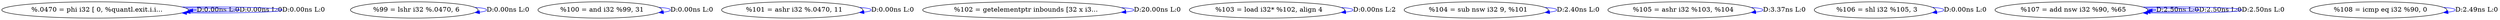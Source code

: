 digraph {
Node0x55e6214afd00[label="  %.0470 = phi i32 [ 0, %quantl.exit.i.i..."];
Node0x55e6214afd00 -> Node0x55e6214afd00[label="D:0.00ns L:0",color=blue];
Node0x55e6214afd00 -> Node0x55e6214afd00[label="D:0.00ns L:0",color=blue];
Node0x55e6214afd00 -> Node0x55e6214afd00[label="D:0.00ns L:0",color=blue];
Node0x55e6214afde0[label="  %99 = lshr i32 %.0470, 6"];
Node0x55e6214afde0 -> Node0x55e6214afde0[label="D:0.00ns L:0",color=blue];
Node0x55e6214afec0[label="  %100 = and i32 %99, 31"];
Node0x55e6214afec0 -> Node0x55e6214afec0[label="D:0.00ns L:0",color=blue];
Node0x55e6214affa0[label="  %101 = ashr i32 %.0470, 11"];
Node0x55e6214affa0 -> Node0x55e6214affa0[label="D:0.00ns L:0",color=blue];
Node0x55e6214b0080[label="  %102 = getelementptr inbounds [32 x i3..."];
Node0x55e6214b0080 -> Node0x55e6214b0080[label="D:20.00ns L:0",color=blue];
Node0x55e6214b0160[label="  %103 = load i32* %102, align 4"];
Node0x55e6214b0160 -> Node0x55e6214b0160[label="D:0.00ns L:2",color=blue];
Node0x55e6214b0240[label="  %104 = sub nsw i32 9, %101"];
Node0x55e6214b0240 -> Node0x55e6214b0240[label="D:2.40ns L:0",color=blue];
Node0x55e6214b0320[label="  %105 = ashr i32 %103, %104"];
Node0x55e6214b0320 -> Node0x55e6214b0320[label="D:3.37ns L:0",color=blue];
Node0x55e6214b0400[label="  %106 = shl i32 %105, 3"];
Node0x55e6214b0400 -> Node0x55e6214b0400[label="D:0.00ns L:0",color=blue];
Node0x55e6214aa8b0[label="  %107 = add nsw i32 %90, %65"];
Node0x55e6214aa8b0 -> Node0x55e6214aa8b0[label="D:2.50ns L:0",color=blue];
Node0x55e6214aa8b0 -> Node0x55e6214aa8b0[label="D:2.50ns L:0",color=blue];
Node0x55e6214aa8b0 -> Node0x55e6214aa8b0[label="D:2.50ns L:0",color=blue];
Node0x55e6214aa990[label="  %108 = icmp eq i32 %90, 0"];
Node0x55e6214aa990 -> Node0x55e6214aa990[label="D:2.49ns L:0",color=blue];
}
